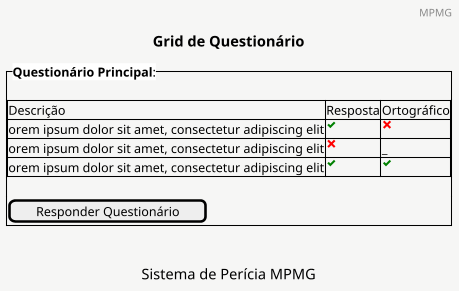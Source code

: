 @startsalt  tela_questionario
<style>
saltDiagram {
  BackgroundColor #f6f6f5
}
</style>
skinparam dpi 100
title Grid de Questionário
header MPMG
caption Sistema de Perícia MPMG
{
    {^**Questionário Principal**:
        .
        {#
            Descrição                                                    | Resposta  | Ortográfico
            orem ipsum dolor sit amet, consectetur adipiscing elit       | <color:green><&check>  | <color:red><&x>
            orem ipsum dolor sit amet, consectetur adipiscing elit       | <color:red><&x>      | _
            orem ipsum dolor sit amet, consectetur adipiscing elit       | <color:green><&check>  |<color:green><&check>
        }
        .
        [ Responder Questionário]
    }
    .
}
@endsalt